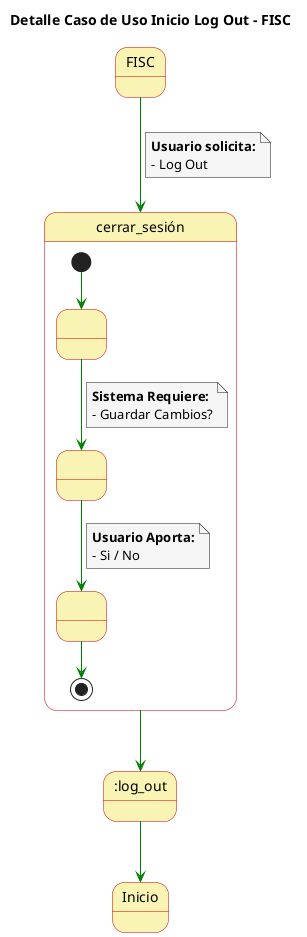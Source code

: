 @startuml

skinparam state {
  BackgroundColor #faf4b4
  BorderColor #c90000
}

skinparam note {
  BackgroundColor #f5f5f5
}

skinparam linetype polyline

title Detalle Caso de Uso Inicio Log Out - FISC

FISC -[#green]-> cerrar_sesión
note on link
  **Usuario solicita:**
  - Log Out
end note

state cerrar_sesión{
   state 1 as " "
   state 2 as " "
   state 3 as " "

   [*] -[#green]-> 1
  1 -[#green]-> 2
  note on link
      **Sistema Requiere:**
      - Guardar Cambios?
  end note
  2 -[#green]-> 3
  note on link
      **Usuario Aporta:**
      - Si / No
  end note
  3 -[#green]-> [*]

}


cerrar_sesión -[#green]-> :log_out 


:log_out -[#green]-> Inicio

@enduml